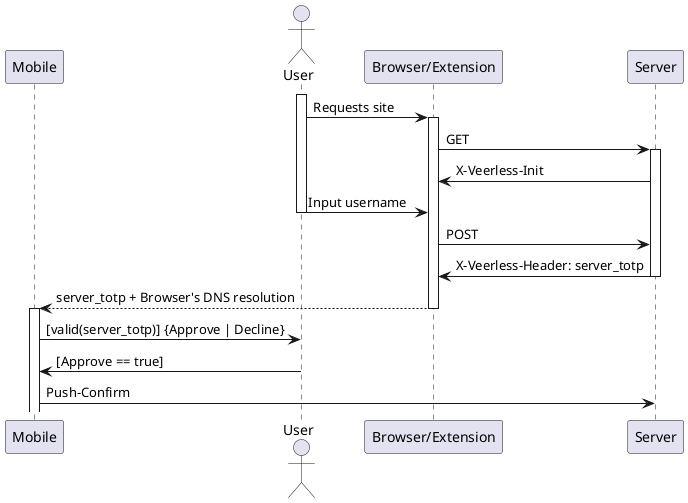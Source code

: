@startuml

skinparam backgroundColor transparent

participant "Mobile" as M
actor User
participant "Browser/Extension" as B
participant "Server" as S

activate User
User -> B: Requests site
activate B
B -> S: GET
activate S
S -> B: X-Veerless-Init
User -> B: Input username
deactivate User
B -> S: POST
S -> B: X-Veerless-Header: server_totp
deactivate S
B --> M: server_totp + Browser's DNS resolution
deactivate B
activate M
M->User: [valid(server_totp)] {Approve | Decline}
User->M: [Approve == true]
deactivate User
M -> S: Push-Confirm

@enduml

